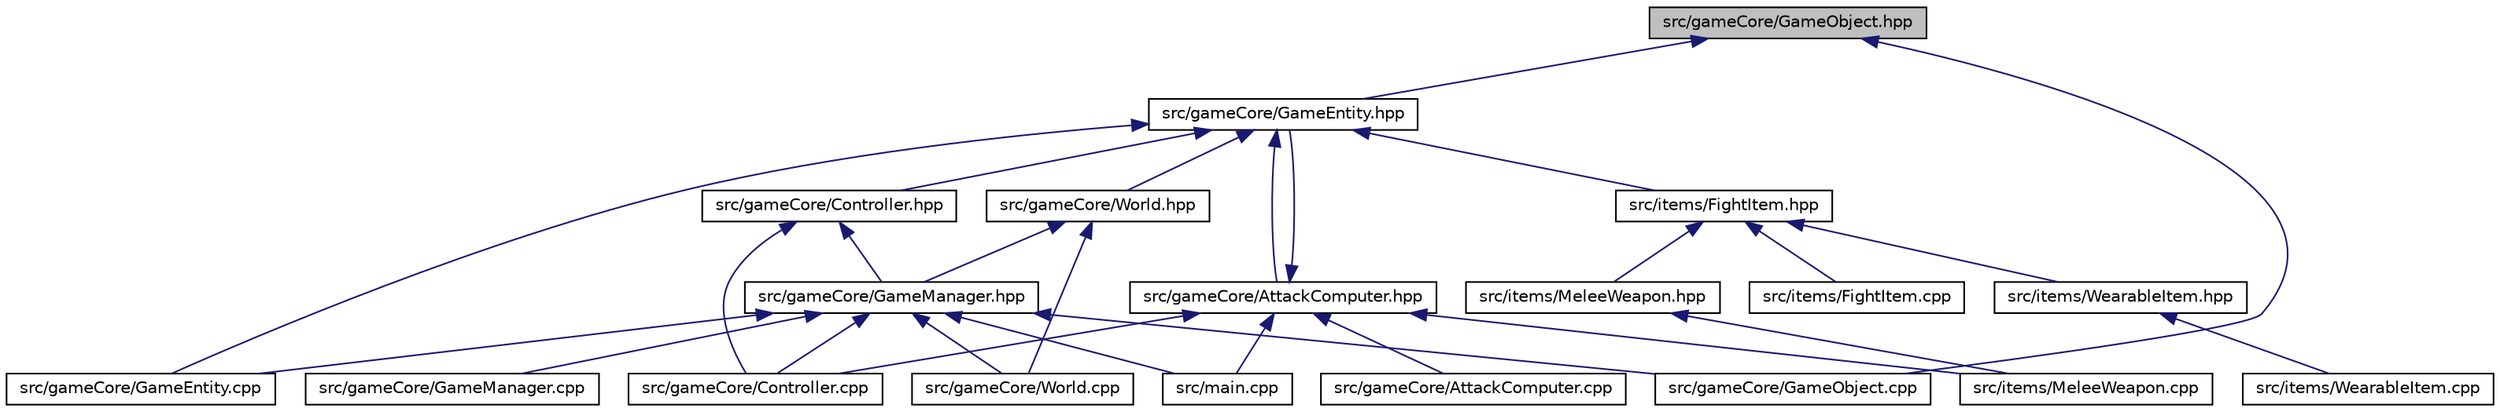 digraph "src/gameCore/GameObject.hpp"
{
 // LATEX_PDF_SIZE
  edge [fontname="Helvetica",fontsize="10",labelfontname="Helvetica",labelfontsize="10"];
  node [fontname="Helvetica",fontsize="10",shape=record];
  Node1 [label="src/gameCore/GameObject.hpp",height=0.2,width=0.4,color="black", fillcolor="grey75", style="filled", fontcolor="black",tooltip="Every object that have a role in the game is a subclass of GameObject."];
  Node1 -> Node2 [dir="back",color="midnightblue",fontsize="10",style="solid",fontname="Helvetica"];
  Node2 [label="src/gameCore/GameEntity.hpp",height=0.2,width=0.4,color="black", fillcolor="white", style="filled",URL="$_game_entity_8hpp.html",tooltip="A GameEntity is an entity like a player or a monster that can move, attack, etc."];
  Node2 -> Node3 [dir="back",color="midnightblue",fontsize="10",style="solid",fontname="Helvetica"];
  Node3 [label="src/gameCore/AttackComputer.hpp",height=0.2,width=0.4,color="black", fillcolor="white", style="filled",URL="$_attack_computer_8hpp.html",tooltip="This is a class used to simplify and generalize attack computing while keeping it the most flexible p..."];
  Node3 -> Node4 [dir="back",color="midnightblue",fontsize="10",style="solid",fontname="Helvetica"];
  Node4 [label="src/gameCore/AttackComputer.cpp",height=0.2,width=0.4,color="black", fillcolor="white", style="filled",URL="$_attack_computer_8cpp_source.html",tooltip=" "];
  Node3 -> Node5 [dir="back",color="midnightblue",fontsize="10",style="solid",fontname="Helvetica"];
  Node5 [label="src/gameCore/Controller.cpp",height=0.2,width=0.4,color="black", fillcolor="white", style="filled",URL="$_controller_8cpp.html",tooltip="Controllers defines behaviors of GameObjects."];
  Node3 -> Node2 [dir="back",color="midnightblue",fontsize="10",style="solid",fontname="Helvetica"];
  Node3 -> Node6 [dir="back",color="midnightblue",fontsize="10",style="solid",fontname="Helvetica"];
  Node6 [label="src/items/MeleeWeapon.cpp",height=0.2,width=0.4,color="black", fillcolor="white", style="filled",URL="$_melee_weapon_8cpp.html",tooltip="A Melee Weapon is used to make physical damages, for example a sword."];
  Node3 -> Node7 [dir="back",color="midnightblue",fontsize="10",style="solid",fontname="Helvetica"];
  Node7 [label="src/main.cpp",height=0.2,width=0.4,color="black", fillcolor="white", style="filled",URL="$main_8cpp_source.html",tooltip=" "];
  Node2 -> Node8 [dir="back",color="midnightblue",fontsize="10",style="solid",fontname="Helvetica"];
  Node8 [label="src/gameCore/Controller.hpp",height=0.2,width=0.4,color="black", fillcolor="white", style="filled",URL="$_controller_8hpp.html",tooltip="Controllers defines behaviors of GameObjects."];
  Node8 -> Node5 [dir="back",color="midnightblue",fontsize="10",style="solid",fontname="Helvetica"];
  Node8 -> Node9 [dir="back",color="midnightblue",fontsize="10",style="solid",fontname="Helvetica"];
  Node9 [label="src/gameCore/GameManager.hpp",height=0.2,width=0.4,color="black", fillcolor="white", style="filled",URL="$_game_manager_8hpp.html",tooltip="Singleton that manage the game progress."];
  Node9 -> Node5 [dir="back",color="midnightblue",fontsize="10",style="solid",fontname="Helvetica"];
  Node9 -> Node10 [dir="back",color="midnightblue",fontsize="10",style="solid",fontname="Helvetica"];
  Node10 [label="src/gameCore/GameEntity.cpp",height=0.2,width=0.4,color="black", fillcolor="white", style="filled",URL="$_game_entity_8cpp_source.html",tooltip=" "];
  Node9 -> Node11 [dir="back",color="midnightblue",fontsize="10",style="solid",fontname="Helvetica"];
  Node11 [label="src/gameCore/GameManager.cpp",height=0.2,width=0.4,color="black", fillcolor="white", style="filled",URL="$_game_manager_8cpp.html",tooltip="Manage the game progress."];
  Node9 -> Node12 [dir="back",color="midnightblue",fontsize="10",style="solid",fontname="Helvetica"];
  Node12 [label="src/gameCore/GameObject.cpp",height=0.2,width=0.4,color="black", fillcolor="white", style="filled",URL="$_game_object_8cpp.html",tooltip="Every object that have a role in the game is a subclass of GameObject."];
  Node9 -> Node13 [dir="back",color="midnightblue",fontsize="10",style="solid",fontname="Helvetica"];
  Node13 [label="src/gameCore/World.cpp",height=0.2,width=0.4,color="black", fillcolor="white", style="filled",URL="$_world_8cpp.html",tooltip="The World object is a container that contains a reference on all game objects."];
  Node9 -> Node7 [dir="back",color="midnightblue",fontsize="10",style="solid",fontname="Helvetica"];
  Node2 -> Node10 [dir="back",color="midnightblue",fontsize="10",style="solid",fontname="Helvetica"];
  Node2 -> Node14 [dir="back",color="midnightblue",fontsize="10",style="solid",fontname="Helvetica"];
  Node14 [label="src/gameCore/World.hpp",height=0.2,width=0.4,color="black", fillcolor="white", style="filled",URL="$_world_8hpp.html",tooltip="The World object is a container that contains a reference on all game objects."];
  Node14 -> Node9 [dir="back",color="midnightblue",fontsize="10",style="solid",fontname="Helvetica"];
  Node14 -> Node13 [dir="back",color="midnightblue",fontsize="10",style="solid",fontname="Helvetica"];
  Node2 -> Node15 [dir="back",color="midnightblue",fontsize="10",style="solid",fontname="Helvetica"];
  Node15 [label="src/items/FightItem.hpp",height=0.2,width=0.4,color="black", fillcolor="white", style="filled",URL="$_fight_item_8hpp.html",tooltip="A FightItem is an object that has a role in combat."];
  Node15 -> Node16 [dir="back",color="midnightblue",fontsize="10",style="solid",fontname="Helvetica"];
  Node16 [label="src/items/FightItem.cpp",height=0.2,width=0.4,color="black", fillcolor="white", style="filled",URL="$_fight_item_8cpp.html",tooltip="A FightItem is an object that has a role in combat."];
  Node15 -> Node17 [dir="back",color="midnightblue",fontsize="10",style="solid",fontname="Helvetica"];
  Node17 [label="src/items/MeleeWeapon.hpp",height=0.2,width=0.4,color="black", fillcolor="white", style="filled",URL="$_melee_weapon_8hpp.html",tooltip="A Melee Weapon is used to make physical damages, for example a sword."];
  Node17 -> Node6 [dir="back",color="midnightblue",fontsize="10",style="solid",fontname="Helvetica"];
  Node15 -> Node18 [dir="back",color="midnightblue",fontsize="10",style="solid",fontname="Helvetica"];
  Node18 [label="src/items/WearableItem.hpp",height=0.2,width=0.4,color="black", fillcolor="white", style="filled",URL="$_wearable_item_8hpp.html",tooltip="A WearableItem is an object that can be weared by entities, for example an armor."];
  Node18 -> Node19 [dir="back",color="midnightblue",fontsize="10",style="solid",fontname="Helvetica"];
  Node19 [label="src/items/WearableItem.cpp",height=0.2,width=0.4,color="black", fillcolor="white", style="filled",URL="$_wearable_item_8cpp_source.html",tooltip=" "];
  Node1 -> Node12 [dir="back",color="midnightblue",fontsize="10",style="solid",fontname="Helvetica"];
}
